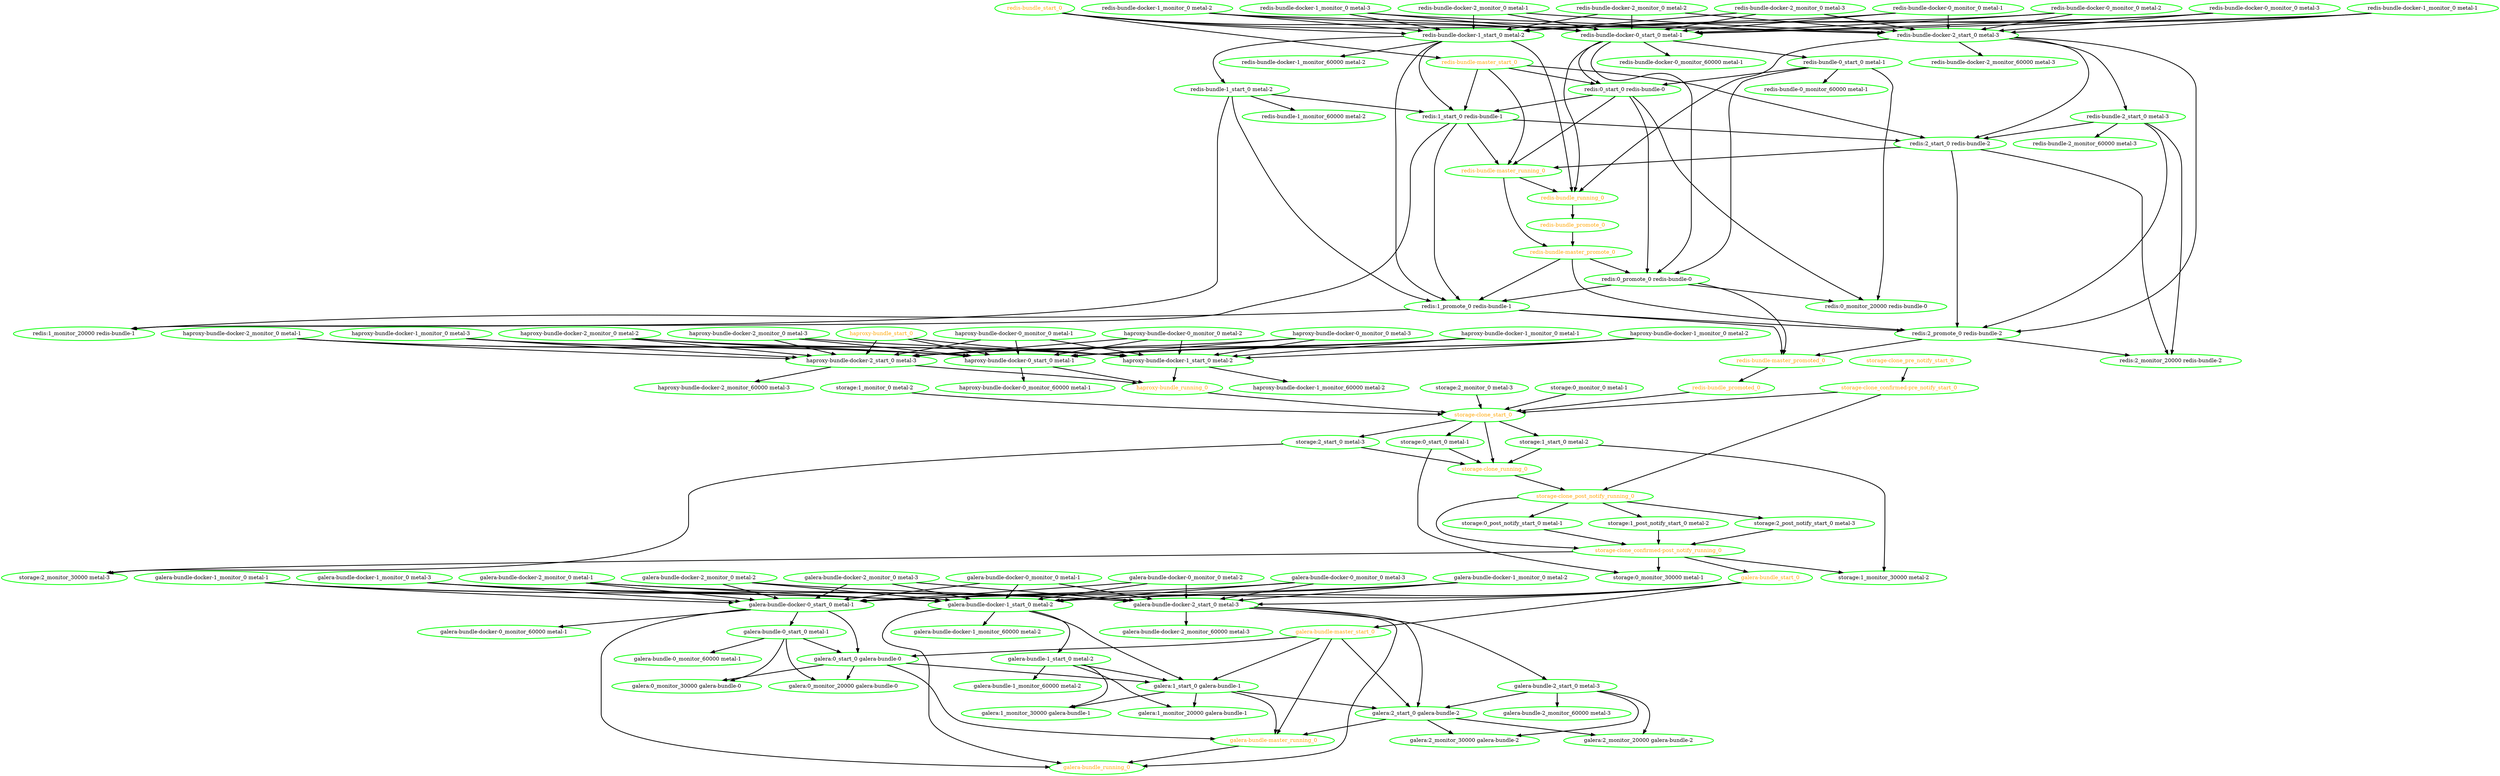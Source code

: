 digraph "g" {
"galera-bundle-0_monitor_60000 metal-1" [ style=bold color="green" fontcolor="black"]
"galera-bundle-0_start_0 metal-1" -> "galera-bundle-0_monitor_60000 metal-1" [ style = bold]
"galera-bundle-0_start_0 metal-1" -> "galera:0_monitor_20000 galera-bundle-0" [ style = bold]
"galera-bundle-0_start_0 metal-1" -> "galera:0_monitor_30000 galera-bundle-0" [ style = bold]
"galera-bundle-0_start_0 metal-1" -> "galera:0_start_0 galera-bundle-0" [ style = bold]
"galera-bundle-0_start_0 metal-1" [ style=bold color="green" fontcolor="black"]
"galera-bundle-1_monitor_60000 metal-2" [ style=bold color="green" fontcolor="black"]
"galera-bundle-1_start_0 metal-2" -> "galera-bundle-1_monitor_60000 metal-2" [ style = bold]
"galera-bundle-1_start_0 metal-2" -> "galera:1_monitor_20000 galera-bundle-1" [ style = bold]
"galera-bundle-1_start_0 metal-2" -> "galera:1_monitor_30000 galera-bundle-1" [ style = bold]
"galera-bundle-1_start_0 metal-2" -> "galera:1_start_0 galera-bundle-1" [ style = bold]
"galera-bundle-1_start_0 metal-2" [ style=bold color="green" fontcolor="black"]
"galera-bundle-2_monitor_60000 metal-3" [ style=bold color="green" fontcolor="black"]
"galera-bundle-2_start_0 metal-3" -> "galera-bundle-2_monitor_60000 metal-3" [ style = bold]
"galera-bundle-2_start_0 metal-3" -> "galera:2_monitor_20000 galera-bundle-2" [ style = bold]
"galera-bundle-2_start_0 metal-3" -> "galera:2_monitor_30000 galera-bundle-2" [ style = bold]
"galera-bundle-2_start_0 metal-3" -> "galera:2_start_0 galera-bundle-2" [ style = bold]
"galera-bundle-2_start_0 metal-3" [ style=bold color="green" fontcolor="black"]
"galera-bundle-docker-0_monitor_0 metal-1" -> "galera-bundle-docker-0_start_0 metal-1" [ style = bold]
"galera-bundle-docker-0_monitor_0 metal-1" -> "galera-bundle-docker-1_start_0 metal-2" [ style = bold]
"galera-bundle-docker-0_monitor_0 metal-1" -> "galera-bundle-docker-2_start_0 metal-3" [ style = bold]
"galera-bundle-docker-0_monitor_0 metal-1" [ style=bold color="green" fontcolor="black"]
"galera-bundle-docker-0_monitor_0 metal-2" -> "galera-bundle-docker-0_start_0 metal-1" [ style = bold]
"galera-bundle-docker-0_monitor_0 metal-2" -> "galera-bundle-docker-1_start_0 metal-2" [ style = bold]
"galera-bundle-docker-0_monitor_0 metal-2" -> "galera-bundle-docker-2_start_0 metal-3" [ style = bold]
"galera-bundle-docker-0_monitor_0 metal-2" [ style=bold color="green" fontcolor="black"]
"galera-bundle-docker-0_monitor_0 metal-3" -> "galera-bundle-docker-0_start_0 metal-1" [ style = bold]
"galera-bundle-docker-0_monitor_0 metal-3" -> "galera-bundle-docker-1_start_0 metal-2" [ style = bold]
"galera-bundle-docker-0_monitor_0 metal-3" -> "galera-bundle-docker-2_start_0 metal-3" [ style = bold]
"galera-bundle-docker-0_monitor_0 metal-3" [ style=bold color="green" fontcolor="black"]
"galera-bundle-docker-0_monitor_60000 metal-1" [ style=bold color="green" fontcolor="black"]
"galera-bundle-docker-0_start_0 metal-1" -> "galera-bundle-0_start_0 metal-1" [ style = bold]
"galera-bundle-docker-0_start_0 metal-1" -> "galera-bundle-docker-0_monitor_60000 metal-1" [ style = bold]
"galera-bundle-docker-0_start_0 metal-1" -> "galera-bundle_running_0" [ style = bold]
"galera-bundle-docker-0_start_0 metal-1" -> "galera:0_start_0 galera-bundle-0" [ style = bold]
"galera-bundle-docker-0_start_0 metal-1" [ style=bold color="green" fontcolor="black"]
"galera-bundle-docker-1_monitor_0 metal-1" -> "galera-bundle-docker-0_start_0 metal-1" [ style = bold]
"galera-bundle-docker-1_monitor_0 metal-1" -> "galera-bundle-docker-1_start_0 metal-2" [ style = bold]
"galera-bundle-docker-1_monitor_0 metal-1" -> "galera-bundle-docker-2_start_0 metal-3" [ style = bold]
"galera-bundle-docker-1_monitor_0 metal-1" [ style=bold color="green" fontcolor="black"]
"galera-bundle-docker-1_monitor_0 metal-2" -> "galera-bundle-docker-0_start_0 metal-1" [ style = bold]
"galera-bundle-docker-1_monitor_0 metal-2" -> "galera-bundle-docker-1_start_0 metal-2" [ style = bold]
"galera-bundle-docker-1_monitor_0 metal-2" -> "galera-bundle-docker-2_start_0 metal-3" [ style = bold]
"galera-bundle-docker-1_monitor_0 metal-2" [ style=bold color="green" fontcolor="black"]
"galera-bundle-docker-1_monitor_0 metal-3" -> "galera-bundle-docker-0_start_0 metal-1" [ style = bold]
"galera-bundle-docker-1_monitor_0 metal-3" -> "galera-bundle-docker-1_start_0 metal-2" [ style = bold]
"galera-bundle-docker-1_monitor_0 metal-3" -> "galera-bundle-docker-2_start_0 metal-3" [ style = bold]
"galera-bundle-docker-1_monitor_0 metal-3" [ style=bold color="green" fontcolor="black"]
"galera-bundle-docker-1_monitor_60000 metal-2" [ style=bold color="green" fontcolor="black"]
"galera-bundle-docker-1_start_0 metal-2" -> "galera-bundle-1_start_0 metal-2" [ style = bold]
"galera-bundle-docker-1_start_0 metal-2" -> "galera-bundle-docker-1_monitor_60000 metal-2" [ style = bold]
"galera-bundle-docker-1_start_0 metal-2" -> "galera-bundle_running_0" [ style = bold]
"galera-bundle-docker-1_start_0 metal-2" -> "galera:1_start_0 galera-bundle-1" [ style = bold]
"galera-bundle-docker-1_start_0 metal-2" [ style=bold color="green" fontcolor="black"]
"galera-bundle-docker-2_monitor_0 metal-1" -> "galera-bundle-docker-0_start_0 metal-1" [ style = bold]
"galera-bundle-docker-2_monitor_0 metal-1" -> "galera-bundle-docker-1_start_0 metal-2" [ style = bold]
"galera-bundle-docker-2_monitor_0 metal-1" -> "galera-bundle-docker-2_start_0 metal-3" [ style = bold]
"galera-bundle-docker-2_monitor_0 metal-1" [ style=bold color="green" fontcolor="black"]
"galera-bundle-docker-2_monitor_0 metal-2" -> "galera-bundle-docker-0_start_0 metal-1" [ style = bold]
"galera-bundle-docker-2_monitor_0 metal-2" -> "galera-bundle-docker-1_start_0 metal-2" [ style = bold]
"galera-bundle-docker-2_monitor_0 metal-2" -> "galera-bundle-docker-2_start_0 metal-3" [ style = bold]
"galera-bundle-docker-2_monitor_0 metal-2" [ style=bold color="green" fontcolor="black"]
"galera-bundle-docker-2_monitor_0 metal-3" -> "galera-bundle-docker-0_start_0 metal-1" [ style = bold]
"galera-bundle-docker-2_monitor_0 metal-3" -> "galera-bundle-docker-1_start_0 metal-2" [ style = bold]
"galera-bundle-docker-2_monitor_0 metal-3" -> "galera-bundle-docker-2_start_0 metal-3" [ style = bold]
"galera-bundle-docker-2_monitor_0 metal-3" [ style=bold color="green" fontcolor="black"]
"galera-bundle-docker-2_monitor_60000 metal-3" [ style=bold color="green" fontcolor="black"]
"galera-bundle-docker-2_start_0 metal-3" -> "galera-bundle-2_start_0 metal-3" [ style = bold]
"galera-bundle-docker-2_start_0 metal-3" -> "galera-bundle-docker-2_monitor_60000 metal-3" [ style = bold]
"galera-bundle-docker-2_start_0 metal-3" -> "galera-bundle_running_0" [ style = bold]
"galera-bundle-docker-2_start_0 metal-3" -> "galera:2_start_0 galera-bundle-2" [ style = bold]
"galera-bundle-docker-2_start_0 metal-3" [ style=bold color="green" fontcolor="black"]
"galera-bundle-master_running_0" -> "galera-bundle_running_0" [ style = bold]
"galera-bundle-master_running_0" [ style=bold color="green" fontcolor="orange"]
"galera-bundle-master_start_0" -> "galera-bundle-master_running_0" [ style = bold]
"galera-bundle-master_start_0" -> "galera:0_start_0 galera-bundle-0" [ style = bold]
"galera-bundle-master_start_0" -> "galera:1_start_0 galera-bundle-1" [ style = bold]
"galera-bundle-master_start_0" -> "galera:2_start_0 galera-bundle-2" [ style = bold]
"galera-bundle-master_start_0" [ style=bold color="green" fontcolor="orange"]
"galera-bundle_running_0" [ style=bold color="green" fontcolor="orange"]
"galera-bundle_start_0" -> "galera-bundle-docker-0_start_0 metal-1" [ style = bold]
"galera-bundle_start_0" -> "galera-bundle-docker-1_start_0 metal-2" [ style = bold]
"galera-bundle_start_0" -> "galera-bundle-docker-2_start_0 metal-3" [ style = bold]
"galera-bundle_start_0" -> "galera-bundle-master_start_0" [ style = bold]
"galera-bundle_start_0" [ style=bold color="green" fontcolor="orange"]
"galera:0_monitor_20000 galera-bundle-0" [ style=bold color="green" fontcolor="black"]
"galera:0_monitor_30000 galera-bundle-0" [ style=bold color="green" fontcolor="black"]
"galera:0_start_0 galera-bundle-0" -> "galera-bundle-master_running_0" [ style = bold]
"galera:0_start_0 galera-bundle-0" -> "galera:0_monitor_20000 galera-bundle-0" [ style = bold]
"galera:0_start_0 galera-bundle-0" -> "galera:0_monitor_30000 galera-bundle-0" [ style = bold]
"galera:0_start_0 galera-bundle-0" -> "galera:1_start_0 galera-bundle-1" [ style = bold]
"galera:0_start_0 galera-bundle-0" [ style=bold color="green" fontcolor="black"]
"galera:1_monitor_20000 galera-bundle-1" [ style=bold color="green" fontcolor="black"]
"galera:1_monitor_30000 galera-bundle-1" [ style=bold color="green" fontcolor="black"]
"galera:1_start_0 galera-bundle-1" -> "galera-bundle-master_running_0" [ style = bold]
"galera:1_start_0 galera-bundle-1" -> "galera:1_monitor_20000 galera-bundle-1" [ style = bold]
"galera:1_start_0 galera-bundle-1" -> "galera:1_monitor_30000 galera-bundle-1" [ style = bold]
"galera:1_start_0 galera-bundle-1" -> "galera:2_start_0 galera-bundle-2" [ style = bold]
"galera:1_start_0 galera-bundle-1" [ style=bold color="green" fontcolor="black"]
"galera:2_monitor_20000 galera-bundle-2" [ style=bold color="green" fontcolor="black"]
"galera:2_monitor_30000 galera-bundle-2" [ style=bold color="green" fontcolor="black"]
"galera:2_start_0 galera-bundle-2" -> "galera-bundle-master_running_0" [ style = bold]
"galera:2_start_0 galera-bundle-2" -> "galera:2_monitor_20000 galera-bundle-2" [ style = bold]
"galera:2_start_0 galera-bundle-2" -> "galera:2_monitor_30000 galera-bundle-2" [ style = bold]
"galera:2_start_0 galera-bundle-2" [ style=bold color="green" fontcolor="black"]
"haproxy-bundle-docker-0_monitor_0 metal-1" -> "haproxy-bundle-docker-0_start_0 metal-1" [ style = bold]
"haproxy-bundle-docker-0_monitor_0 metal-1" -> "haproxy-bundle-docker-1_start_0 metal-2" [ style = bold]
"haproxy-bundle-docker-0_monitor_0 metal-1" -> "haproxy-bundle-docker-2_start_0 metal-3" [ style = bold]
"haproxy-bundle-docker-0_monitor_0 metal-1" [ style=bold color="green" fontcolor="black"]
"haproxy-bundle-docker-0_monitor_0 metal-2" -> "haproxy-bundle-docker-0_start_0 metal-1" [ style = bold]
"haproxy-bundle-docker-0_monitor_0 metal-2" -> "haproxy-bundle-docker-1_start_0 metal-2" [ style = bold]
"haproxy-bundle-docker-0_monitor_0 metal-2" -> "haproxy-bundle-docker-2_start_0 metal-3" [ style = bold]
"haproxy-bundle-docker-0_monitor_0 metal-2" [ style=bold color="green" fontcolor="black"]
"haproxy-bundle-docker-0_monitor_0 metal-3" -> "haproxy-bundle-docker-0_start_0 metal-1" [ style = bold]
"haproxy-bundle-docker-0_monitor_0 metal-3" -> "haproxy-bundle-docker-1_start_0 metal-2" [ style = bold]
"haproxy-bundle-docker-0_monitor_0 metal-3" -> "haproxy-bundle-docker-2_start_0 metal-3" [ style = bold]
"haproxy-bundle-docker-0_monitor_0 metal-3" [ style=bold color="green" fontcolor="black"]
"haproxy-bundle-docker-0_monitor_60000 metal-1" [ style=bold color="green" fontcolor="black"]
"haproxy-bundle-docker-0_start_0 metal-1" -> "haproxy-bundle-docker-0_monitor_60000 metal-1" [ style = bold]
"haproxy-bundle-docker-0_start_0 metal-1" -> "haproxy-bundle_running_0" [ style = bold]
"haproxy-bundle-docker-0_start_0 metal-1" [ style=bold color="green" fontcolor="black"]
"haproxy-bundle-docker-1_monitor_0 metal-1" -> "haproxy-bundle-docker-0_start_0 metal-1" [ style = bold]
"haproxy-bundle-docker-1_monitor_0 metal-1" -> "haproxy-bundle-docker-1_start_0 metal-2" [ style = bold]
"haproxy-bundle-docker-1_monitor_0 metal-1" -> "haproxy-bundle-docker-2_start_0 metal-3" [ style = bold]
"haproxy-bundle-docker-1_monitor_0 metal-1" [ style=bold color="green" fontcolor="black"]
"haproxy-bundle-docker-1_monitor_0 metal-2" -> "haproxy-bundle-docker-0_start_0 metal-1" [ style = bold]
"haproxy-bundle-docker-1_monitor_0 metal-2" -> "haproxy-bundle-docker-1_start_0 metal-2" [ style = bold]
"haproxy-bundle-docker-1_monitor_0 metal-2" -> "haproxy-bundle-docker-2_start_0 metal-3" [ style = bold]
"haproxy-bundle-docker-1_monitor_0 metal-2" [ style=bold color="green" fontcolor="black"]
"haproxy-bundle-docker-1_monitor_0 metal-3" -> "haproxy-bundle-docker-0_start_0 metal-1" [ style = bold]
"haproxy-bundle-docker-1_monitor_0 metal-3" -> "haproxy-bundle-docker-1_start_0 metal-2" [ style = bold]
"haproxy-bundle-docker-1_monitor_0 metal-3" -> "haproxy-bundle-docker-2_start_0 metal-3" [ style = bold]
"haproxy-bundle-docker-1_monitor_0 metal-3" [ style=bold color="green" fontcolor="black"]
"haproxy-bundle-docker-1_monitor_60000 metal-2" [ style=bold color="green" fontcolor="black"]
"haproxy-bundle-docker-1_start_0 metal-2" -> "haproxy-bundle-docker-1_monitor_60000 metal-2" [ style = bold]
"haproxy-bundle-docker-1_start_0 metal-2" -> "haproxy-bundle_running_0" [ style = bold]
"haproxy-bundle-docker-1_start_0 metal-2" [ style=bold color="green" fontcolor="black"]
"haproxy-bundle-docker-2_monitor_0 metal-1" -> "haproxy-bundle-docker-0_start_0 metal-1" [ style = bold]
"haproxy-bundle-docker-2_monitor_0 metal-1" -> "haproxy-bundle-docker-1_start_0 metal-2" [ style = bold]
"haproxy-bundle-docker-2_monitor_0 metal-1" -> "haproxy-bundle-docker-2_start_0 metal-3" [ style = bold]
"haproxy-bundle-docker-2_monitor_0 metal-1" [ style=bold color="green" fontcolor="black"]
"haproxy-bundle-docker-2_monitor_0 metal-2" -> "haproxy-bundle-docker-0_start_0 metal-1" [ style = bold]
"haproxy-bundle-docker-2_monitor_0 metal-2" -> "haproxy-bundle-docker-1_start_0 metal-2" [ style = bold]
"haproxy-bundle-docker-2_monitor_0 metal-2" -> "haproxy-bundle-docker-2_start_0 metal-3" [ style = bold]
"haproxy-bundle-docker-2_monitor_0 metal-2" [ style=bold color="green" fontcolor="black"]
"haproxy-bundle-docker-2_monitor_0 metal-3" -> "haproxy-bundle-docker-0_start_0 metal-1" [ style = bold]
"haproxy-bundle-docker-2_monitor_0 metal-3" -> "haproxy-bundle-docker-1_start_0 metal-2" [ style = bold]
"haproxy-bundle-docker-2_monitor_0 metal-3" -> "haproxy-bundle-docker-2_start_0 metal-3" [ style = bold]
"haproxy-bundle-docker-2_monitor_0 metal-3" [ style=bold color="green" fontcolor="black"]
"haproxy-bundle-docker-2_monitor_60000 metal-3" [ style=bold color="green" fontcolor="black"]
"haproxy-bundle-docker-2_start_0 metal-3" -> "haproxy-bundle-docker-2_monitor_60000 metal-3" [ style = bold]
"haproxy-bundle-docker-2_start_0 metal-3" -> "haproxy-bundle_running_0" [ style = bold]
"haproxy-bundle-docker-2_start_0 metal-3" [ style=bold color="green" fontcolor="black"]
"haproxy-bundle_running_0" -> "storage-clone_start_0" [ style = bold]
"haproxy-bundle_running_0" [ style=bold color="green" fontcolor="orange"]
"haproxy-bundle_start_0" -> "haproxy-bundle-docker-0_start_0 metal-1" [ style = bold]
"haproxy-bundle_start_0" -> "haproxy-bundle-docker-1_start_0 metal-2" [ style = bold]
"haproxy-bundle_start_0" -> "haproxy-bundle-docker-2_start_0 metal-3" [ style = bold]
"haproxy-bundle_start_0" [ style=bold color="green" fontcolor="orange"]
"redis-bundle-0_monitor_60000 metal-1" [ style=bold color="green" fontcolor="black"]
"redis-bundle-0_start_0 metal-1" -> "redis-bundle-0_monitor_60000 metal-1" [ style = bold]
"redis-bundle-0_start_0 metal-1" -> "redis:0_monitor_20000 redis-bundle-0" [ style = bold]
"redis-bundle-0_start_0 metal-1" -> "redis:0_promote_0 redis-bundle-0" [ style = bold]
"redis-bundle-0_start_0 metal-1" -> "redis:0_start_0 redis-bundle-0" [ style = bold]
"redis-bundle-0_start_0 metal-1" [ style=bold color="green" fontcolor="black"]
"redis-bundle-1_monitor_60000 metal-2" [ style=bold color="green" fontcolor="black"]
"redis-bundle-1_start_0 metal-2" -> "redis-bundle-1_monitor_60000 metal-2" [ style = bold]
"redis-bundle-1_start_0 metal-2" -> "redis:1_monitor_20000 redis-bundle-1" [ style = bold]
"redis-bundle-1_start_0 metal-2" -> "redis:1_promote_0 redis-bundle-1" [ style = bold]
"redis-bundle-1_start_0 metal-2" -> "redis:1_start_0 redis-bundle-1" [ style = bold]
"redis-bundle-1_start_0 metal-2" [ style=bold color="green" fontcolor="black"]
"redis-bundle-2_monitor_60000 metal-3" [ style=bold color="green" fontcolor="black"]
"redis-bundle-2_start_0 metal-3" -> "redis-bundle-2_monitor_60000 metal-3" [ style = bold]
"redis-bundle-2_start_0 metal-3" -> "redis:2_monitor_20000 redis-bundle-2" [ style = bold]
"redis-bundle-2_start_0 metal-3" -> "redis:2_promote_0 redis-bundle-2" [ style = bold]
"redis-bundle-2_start_0 metal-3" -> "redis:2_start_0 redis-bundle-2" [ style = bold]
"redis-bundle-2_start_0 metal-3" [ style=bold color="green" fontcolor="black"]
"redis-bundle-docker-0_monitor_0 metal-1" -> "redis-bundle-docker-0_start_0 metal-1" [ style = bold]
"redis-bundle-docker-0_monitor_0 metal-1" -> "redis-bundle-docker-1_start_0 metal-2" [ style = bold]
"redis-bundle-docker-0_monitor_0 metal-1" -> "redis-bundle-docker-2_start_0 metal-3" [ style = bold]
"redis-bundle-docker-0_monitor_0 metal-1" [ style=bold color="green" fontcolor="black"]
"redis-bundle-docker-0_monitor_0 metal-2" -> "redis-bundle-docker-0_start_0 metal-1" [ style = bold]
"redis-bundle-docker-0_monitor_0 metal-2" -> "redis-bundle-docker-1_start_0 metal-2" [ style = bold]
"redis-bundle-docker-0_monitor_0 metal-2" -> "redis-bundle-docker-2_start_0 metal-3" [ style = bold]
"redis-bundle-docker-0_monitor_0 metal-2" [ style=bold color="green" fontcolor="black"]
"redis-bundle-docker-0_monitor_0 metal-3" -> "redis-bundle-docker-0_start_0 metal-1" [ style = bold]
"redis-bundle-docker-0_monitor_0 metal-3" -> "redis-bundle-docker-1_start_0 metal-2" [ style = bold]
"redis-bundle-docker-0_monitor_0 metal-3" -> "redis-bundle-docker-2_start_0 metal-3" [ style = bold]
"redis-bundle-docker-0_monitor_0 metal-3" [ style=bold color="green" fontcolor="black"]
"redis-bundle-docker-0_monitor_60000 metal-1" [ style=bold color="green" fontcolor="black"]
"redis-bundle-docker-0_start_0 metal-1" -> "redis-bundle-0_start_0 metal-1" [ style = bold]
"redis-bundle-docker-0_start_0 metal-1" -> "redis-bundle-docker-0_monitor_60000 metal-1" [ style = bold]
"redis-bundle-docker-0_start_0 metal-1" -> "redis-bundle_running_0" [ style = bold]
"redis-bundle-docker-0_start_0 metal-1" -> "redis:0_promote_0 redis-bundle-0" [ style = bold]
"redis-bundle-docker-0_start_0 metal-1" -> "redis:0_start_0 redis-bundle-0" [ style = bold]
"redis-bundle-docker-0_start_0 metal-1" [ style=bold color="green" fontcolor="black"]
"redis-bundle-docker-1_monitor_0 metal-1" -> "redis-bundle-docker-0_start_0 metal-1" [ style = bold]
"redis-bundle-docker-1_monitor_0 metal-1" -> "redis-bundle-docker-1_start_0 metal-2" [ style = bold]
"redis-bundle-docker-1_monitor_0 metal-1" -> "redis-bundle-docker-2_start_0 metal-3" [ style = bold]
"redis-bundle-docker-1_monitor_0 metal-1" [ style=bold color="green" fontcolor="black"]
"redis-bundle-docker-1_monitor_0 metal-2" -> "redis-bundle-docker-0_start_0 metal-1" [ style = bold]
"redis-bundle-docker-1_monitor_0 metal-2" -> "redis-bundle-docker-1_start_0 metal-2" [ style = bold]
"redis-bundle-docker-1_monitor_0 metal-2" -> "redis-bundle-docker-2_start_0 metal-3" [ style = bold]
"redis-bundle-docker-1_monitor_0 metal-2" [ style=bold color="green" fontcolor="black"]
"redis-bundle-docker-1_monitor_0 metal-3" -> "redis-bundle-docker-0_start_0 metal-1" [ style = bold]
"redis-bundle-docker-1_monitor_0 metal-3" -> "redis-bundle-docker-1_start_0 metal-2" [ style = bold]
"redis-bundle-docker-1_monitor_0 metal-3" -> "redis-bundle-docker-2_start_0 metal-3" [ style = bold]
"redis-bundle-docker-1_monitor_0 metal-3" [ style=bold color="green" fontcolor="black"]
"redis-bundle-docker-1_monitor_60000 metal-2" [ style=bold color="green" fontcolor="black"]
"redis-bundle-docker-1_start_0 metal-2" -> "redis-bundle-1_start_0 metal-2" [ style = bold]
"redis-bundle-docker-1_start_0 metal-2" -> "redis-bundle-docker-1_monitor_60000 metal-2" [ style = bold]
"redis-bundle-docker-1_start_0 metal-2" -> "redis-bundle_running_0" [ style = bold]
"redis-bundle-docker-1_start_0 metal-2" -> "redis:1_promote_0 redis-bundle-1" [ style = bold]
"redis-bundle-docker-1_start_0 metal-2" -> "redis:1_start_0 redis-bundle-1" [ style = bold]
"redis-bundle-docker-1_start_0 metal-2" [ style=bold color="green" fontcolor="black"]
"redis-bundle-docker-2_monitor_0 metal-1" -> "redis-bundle-docker-0_start_0 metal-1" [ style = bold]
"redis-bundle-docker-2_monitor_0 metal-1" -> "redis-bundle-docker-1_start_0 metal-2" [ style = bold]
"redis-bundle-docker-2_monitor_0 metal-1" -> "redis-bundle-docker-2_start_0 metal-3" [ style = bold]
"redis-bundle-docker-2_monitor_0 metal-1" [ style=bold color="green" fontcolor="black"]
"redis-bundle-docker-2_monitor_0 metal-2" -> "redis-bundle-docker-0_start_0 metal-1" [ style = bold]
"redis-bundle-docker-2_monitor_0 metal-2" -> "redis-bundle-docker-1_start_0 metal-2" [ style = bold]
"redis-bundle-docker-2_monitor_0 metal-2" -> "redis-bundle-docker-2_start_0 metal-3" [ style = bold]
"redis-bundle-docker-2_monitor_0 metal-2" [ style=bold color="green" fontcolor="black"]
"redis-bundle-docker-2_monitor_0 metal-3" -> "redis-bundle-docker-0_start_0 metal-1" [ style = bold]
"redis-bundle-docker-2_monitor_0 metal-3" -> "redis-bundle-docker-1_start_0 metal-2" [ style = bold]
"redis-bundle-docker-2_monitor_0 metal-3" -> "redis-bundle-docker-2_start_0 metal-3" [ style = bold]
"redis-bundle-docker-2_monitor_0 metal-3" [ style=bold color="green" fontcolor="black"]
"redis-bundle-docker-2_monitor_60000 metal-3" [ style=bold color="green" fontcolor="black"]
"redis-bundle-docker-2_start_0 metal-3" -> "redis-bundle-2_start_0 metal-3" [ style = bold]
"redis-bundle-docker-2_start_0 metal-3" -> "redis-bundle-docker-2_monitor_60000 metal-3" [ style = bold]
"redis-bundle-docker-2_start_0 metal-3" -> "redis-bundle_running_0" [ style = bold]
"redis-bundle-docker-2_start_0 metal-3" -> "redis:2_promote_0 redis-bundle-2" [ style = bold]
"redis-bundle-docker-2_start_0 metal-3" -> "redis:2_start_0 redis-bundle-2" [ style = bold]
"redis-bundle-docker-2_start_0 metal-3" [ style=bold color="green" fontcolor="black"]
"redis-bundle-master_promote_0" -> "redis:0_promote_0 redis-bundle-0" [ style = bold]
"redis-bundle-master_promote_0" -> "redis:1_promote_0 redis-bundle-1" [ style = bold]
"redis-bundle-master_promote_0" -> "redis:2_promote_0 redis-bundle-2" [ style = bold]
"redis-bundle-master_promote_0" [ style=bold color="green" fontcolor="orange"]
"redis-bundle-master_promoted_0" -> "redis-bundle_promoted_0" [ style = bold]
"redis-bundle-master_promoted_0" [ style=bold color="green" fontcolor="orange"]
"redis-bundle-master_running_0" -> "redis-bundle-master_promote_0" [ style = bold]
"redis-bundle-master_running_0" -> "redis-bundle_running_0" [ style = bold]
"redis-bundle-master_running_0" [ style=bold color="green" fontcolor="orange"]
"redis-bundle-master_start_0" -> "redis-bundle-master_running_0" [ style = bold]
"redis-bundle-master_start_0" -> "redis:0_start_0 redis-bundle-0" [ style = bold]
"redis-bundle-master_start_0" -> "redis:1_start_0 redis-bundle-1" [ style = bold]
"redis-bundle-master_start_0" -> "redis:2_start_0 redis-bundle-2" [ style = bold]
"redis-bundle-master_start_0" [ style=bold color="green" fontcolor="orange"]
"redis-bundle_promote_0" -> "redis-bundle-master_promote_0" [ style = bold]
"redis-bundle_promote_0" [ style=bold color="green" fontcolor="orange"]
"redis-bundle_promoted_0" -> "storage-clone_start_0" [ style = bold]
"redis-bundle_promoted_0" [ style=bold color="green" fontcolor="orange"]
"redis-bundle_running_0" -> "redis-bundle_promote_0" [ style = bold]
"redis-bundle_running_0" [ style=bold color="green" fontcolor="orange"]
"redis-bundle_start_0" -> "redis-bundle-docker-0_start_0 metal-1" [ style = bold]
"redis-bundle_start_0" -> "redis-bundle-docker-1_start_0 metal-2" [ style = bold]
"redis-bundle_start_0" -> "redis-bundle-docker-2_start_0 metal-3" [ style = bold]
"redis-bundle_start_0" -> "redis-bundle-master_start_0" [ style = bold]
"redis-bundle_start_0" [ style=bold color="green" fontcolor="orange"]
"redis:0_monitor_20000 redis-bundle-0" [ style=bold color="green" fontcolor="black"]
"redis:0_promote_0 redis-bundle-0" -> "redis-bundle-master_promoted_0" [ style = bold]
"redis:0_promote_0 redis-bundle-0" -> "redis:0_monitor_20000 redis-bundle-0" [ style = bold]
"redis:0_promote_0 redis-bundle-0" -> "redis:1_promote_0 redis-bundle-1" [ style = bold]
"redis:0_promote_0 redis-bundle-0" [ style=bold color="green" fontcolor="black"]
"redis:0_start_0 redis-bundle-0" -> "redis-bundle-master_running_0" [ style = bold]
"redis:0_start_0 redis-bundle-0" -> "redis:0_monitor_20000 redis-bundle-0" [ style = bold]
"redis:0_start_0 redis-bundle-0" -> "redis:0_promote_0 redis-bundle-0" [ style = bold]
"redis:0_start_0 redis-bundle-0" -> "redis:1_start_0 redis-bundle-1" [ style = bold]
"redis:0_start_0 redis-bundle-0" [ style=bold color="green" fontcolor="black"]
"redis:1_monitor_20000 redis-bundle-1" [ style=bold color="green" fontcolor="black"]
"redis:1_promote_0 redis-bundle-1" -> "redis-bundle-master_promoted_0" [ style = bold]
"redis:1_promote_0 redis-bundle-1" -> "redis:1_monitor_20000 redis-bundle-1" [ style = bold]
"redis:1_promote_0 redis-bundle-1" -> "redis:2_promote_0 redis-bundle-2" [ style = bold]
"redis:1_promote_0 redis-bundle-1" [ style=bold color="green" fontcolor="black"]
"redis:1_start_0 redis-bundle-1" -> "redis-bundle-master_running_0" [ style = bold]
"redis:1_start_0 redis-bundle-1" -> "redis:1_monitor_20000 redis-bundle-1" [ style = bold]
"redis:1_start_0 redis-bundle-1" -> "redis:1_promote_0 redis-bundle-1" [ style = bold]
"redis:1_start_0 redis-bundle-1" -> "redis:2_start_0 redis-bundle-2" [ style = bold]
"redis:1_start_0 redis-bundle-1" [ style=bold color="green" fontcolor="black"]
"redis:2_monitor_20000 redis-bundle-2" [ style=bold color="green" fontcolor="black"]
"redis:2_promote_0 redis-bundle-2" -> "redis-bundle-master_promoted_0" [ style = bold]
"redis:2_promote_0 redis-bundle-2" -> "redis:2_monitor_20000 redis-bundle-2" [ style = bold]
"redis:2_promote_0 redis-bundle-2" [ style=bold color="green" fontcolor="black"]
"redis:2_start_0 redis-bundle-2" -> "redis-bundle-master_running_0" [ style = bold]
"redis:2_start_0 redis-bundle-2" -> "redis:2_monitor_20000 redis-bundle-2" [ style = bold]
"redis:2_start_0 redis-bundle-2" -> "redis:2_promote_0 redis-bundle-2" [ style = bold]
"redis:2_start_0 redis-bundle-2" [ style=bold color="green" fontcolor="black"]
"storage-clone_confirmed-post_notify_running_0" -> "galera-bundle_start_0" [ style = bold]
"storage-clone_confirmed-post_notify_running_0" -> "storage:0_monitor_30000 metal-1" [ style = bold]
"storage-clone_confirmed-post_notify_running_0" -> "storage:1_monitor_30000 metal-2" [ style = bold]
"storage-clone_confirmed-post_notify_running_0" -> "storage:2_monitor_30000 metal-3" [ style = bold]
"storage-clone_confirmed-post_notify_running_0" [ style=bold color="green" fontcolor="orange"]
"storage-clone_confirmed-pre_notify_start_0" -> "storage-clone_post_notify_running_0" [ style = bold]
"storage-clone_confirmed-pre_notify_start_0" -> "storage-clone_start_0" [ style = bold]
"storage-clone_confirmed-pre_notify_start_0" [ style=bold color="green" fontcolor="orange"]
"storage-clone_post_notify_running_0" -> "storage-clone_confirmed-post_notify_running_0" [ style = bold]
"storage-clone_post_notify_running_0" -> "storage:0_post_notify_start_0 metal-1" [ style = bold]
"storage-clone_post_notify_running_0" -> "storage:1_post_notify_start_0 metal-2" [ style = bold]
"storage-clone_post_notify_running_0" -> "storage:2_post_notify_start_0 metal-3" [ style = bold]
"storage-clone_post_notify_running_0" [ style=bold color="green" fontcolor="orange"]
"storage-clone_pre_notify_start_0" -> "storage-clone_confirmed-pre_notify_start_0" [ style = bold]
"storage-clone_pre_notify_start_0" [ style=bold color="green" fontcolor="orange"]
"storage-clone_running_0" -> "storage-clone_post_notify_running_0" [ style = bold]
"storage-clone_running_0" [ style=bold color="green" fontcolor="orange"]
"storage-clone_start_0" -> "storage-clone_running_0" [ style = bold]
"storage-clone_start_0" -> "storage:0_start_0 metal-1" [ style = bold]
"storage-clone_start_0" -> "storage:1_start_0 metal-2" [ style = bold]
"storage-clone_start_0" -> "storage:2_start_0 metal-3" [ style = bold]
"storage-clone_start_0" [ style=bold color="green" fontcolor="orange"]
"storage:0_monitor_0 metal-1" -> "storage-clone_start_0" [ style = bold]
"storage:0_monitor_0 metal-1" [ style=bold color="green" fontcolor="black"]
"storage:0_monitor_30000 metal-1" [ style=bold color="green" fontcolor="black"]
"storage:0_post_notify_start_0 metal-1" -> "storage-clone_confirmed-post_notify_running_0" [ style = bold]
"storage:0_post_notify_start_0 metal-1" [ style=bold color="green" fontcolor="black"]
"storage:0_start_0 metal-1" -> "storage-clone_running_0" [ style = bold]
"storage:0_start_0 metal-1" -> "storage:0_monitor_30000 metal-1" [ style = bold]
"storage:0_start_0 metal-1" [ style=bold color="green" fontcolor="black"]
"storage:1_monitor_0 metal-2" -> "storage-clone_start_0" [ style = bold]
"storage:1_monitor_0 metal-2" [ style=bold color="green" fontcolor="black"]
"storage:1_monitor_30000 metal-2" [ style=bold color="green" fontcolor="black"]
"storage:1_post_notify_start_0 metal-2" -> "storage-clone_confirmed-post_notify_running_0" [ style = bold]
"storage:1_post_notify_start_0 metal-2" [ style=bold color="green" fontcolor="black"]
"storage:1_start_0 metal-2" -> "storage-clone_running_0" [ style = bold]
"storage:1_start_0 metal-2" -> "storage:1_monitor_30000 metal-2" [ style = bold]
"storage:1_start_0 metal-2" [ style=bold color="green" fontcolor="black"]
"storage:2_monitor_0 metal-3" -> "storage-clone_start_0" [ style = bold]
"storage:2_monitor_0 metal-3" [ style=bold color="green" fontcolor="black"]
"storage:2_monitor_30000 metal-3" [ style=bold color="green" fontcolor="black"]
"storage:2_post_notify_start_0 metal-3" -> "storage-clone_confirmed-post_notify_running_0" [ style = bold]
"storage:2_post_notify_start_0 metal-3" [ style=bold color="green" fontcolor="black"]
"storage:2_start_0 metal-3" -> "storage-clone_running_0" [ style = bold]
"storage:2_start_0 metal-3" -> "storage:2_monitor_30000 metal-3" [ style = bold]
"storage:2_start_0 metal-3" [ style=bold color="green" fontcolor="black"]
}
